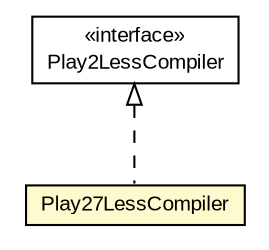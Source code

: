 #!/usr/local/bin/dot
#
# Class diagram 
# Generated by UMLGraph version R5_6-24-gf6e263 (http://www.umlgraph.org/)
#

digraph G {
	edge [fontname="arial",fontsize=10,labelfontname="arial",labelfontsize=10];
	node [fontname="arial",fontsize=10,shape=plaintext];
	nodesep=0.25;
	ranksep=0.5;
	// com.google.code.play2.provider.play27.Play27LessCompiler
	c310 [label=<<table title="com.google.code.play2.provider.play27.Play27LessCompiler" border="0" cellborder="1" cellspacing="0" cellpadding="2" port="p" bgcolor="lemonChiffon" href="./Play27LessCompiler.html">
		<tr><td><table border="0" cellspacing="0" cellpadding="1">
<tr><td align="center" balign="center"> Play27LessCompiler </td></tr>
		</table></td></tr>
		</table>>, URL="./Play27LessCompiler.html", fontname="arial", fontcolor="black", fontsize=10.0];
	//com.google.code.play2.provider.play27.Play27LessCompiler implements com.google.code.play2.provider.api.Play2LessCompiler
	c327:p -> c310:p [dir=back,arrowtail=empty,style=dashed];
	// com.google.code.play2.provider.api.Play2LessCompiler
	c327 [label=<<table title="com.google.code.play2.provider.api.Play2LessCompiler" border="0" cellborder="1" cellspacing="0" cellpadding="2" port="p" href="http://java.sun.com/j2se/1.4.2/docs/api/com/google/code/play2/provider/api/Play2LessCompiler.html">
		<tr><td><table border="0" cellspacing="0" cellpadding="1">
<tr><td align="center" balign="center"> &#171;interface&#187; </td></tr>
<tr><td align="center" balign="center"> Play2LessCompiler </td></tr>
		</table></td></tr>
		</table>>, URL="http://java.sun.com/j2se/1.4.2/docs/api/com/google/code/play2/provider/api/Play2LessCompiler.html", fontname="arial", fontcolor="black", fontsize=10.0];
}

